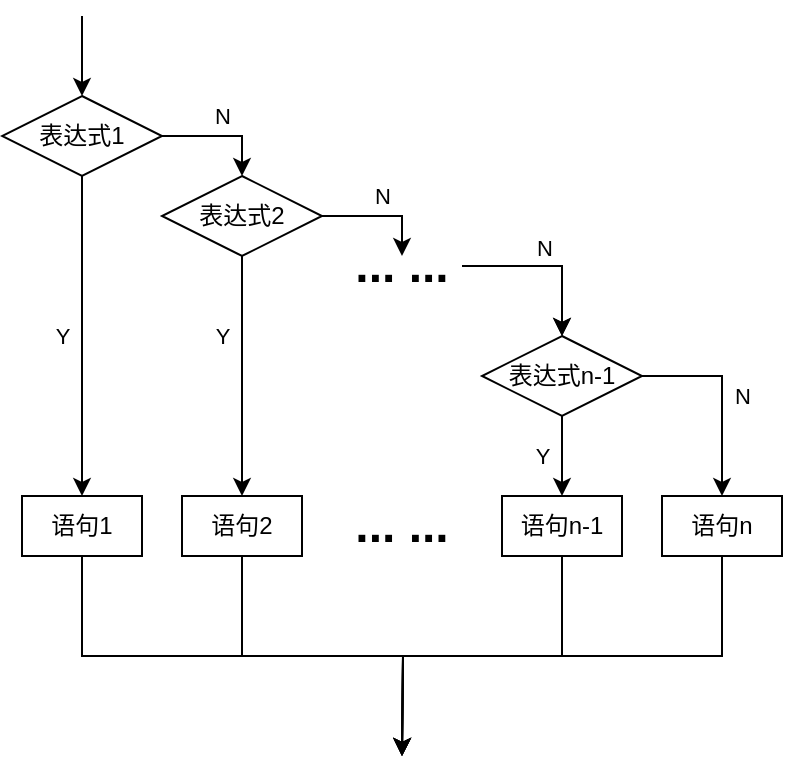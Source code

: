 <mxfile version="22.1.11" type="device">
  <diagram id="C5RBs43oDa-KdzZeNtuy" name="Page-1">
    <mxGraphModel dx="794" dy="519" grid="1" gridSize="10" guides="1" tooltips="1" connect="1" arrows="1" fold="1" page="1" pageScale="1" pageWidth="827" pageHeight="1169" math="0" shadow="0">
      <root>
        <mxCell id="WIyWlLk6GJQsqaUBKTNV-0" />
        <mxCell id="WIyWlLk6GJQsqaUBKTNV-1" parent="WIyWlLk6GJQsqaUBKTNV-0" />
        <mxCell id="a4RTaLbt71VQzcbkegdJ-7" value="Y" style="edgeStyle=orthogonalEdgeStyle;rounded=0;orthogonalLoop=1;jettySize=auto;html=1;exitX=0.5;exitY=1;exitDx=0;exitDy=0;entryX=0.5;entryY=0;entryDx=0;entryDy=0;labelBackgroundColor=none;" parent="WIyWlLk6GJQsqaUBKTNV-1" source="a4RTaLbt71VQzcbkegdJ-0" target="a4RTaLbt71VQzcbkegdJ-3" edge="1">
          <mxGeometry y="-10" relative="1" as="geometry">
            <mxPoint as="offset" />
          </mxGeometry>
        </mxCell>
        <mxCell id="a4RTaLbt71VQzcbkegdJ-16" value="N" style="edgeStyle=orthogonalEdgeStyle;rounded=0;orthogonalLoop=1;jettySize=auto;html=1;exitX=1;exitY=0.5;exitDx=0;exitDy=0;labelBackgroundColor=none;" parent="WIyWlLk6GJQsqaUBKTNV-1" source="a4RTaLbt71VQzcbkegdJ-0" target="a4RTaLbt71VQzcbkegdJ-1" edge="1">
          <mxGeometry y="10" relative="1" as="geometry">
            <mxPoint as="offset" />
          </mxGeometry>
        </mxCell>
        <mxCell id="a4RTaLbt71VQzcbkegdJ-0" value="表达式1" style="rhombus;whiteSpace=wrap;html=1;fillColor=none;" parent="WIyWlLk6GJQsqaUBKTNV-1" vertex="1">
          <mxGeometry x="200" y="120" width="80" height="40" as="geometry" />
        </mxCell>
        <mxCell id="a4RTaLbt71VQzcbkegdJ-8" value="Y" style="edgeStyle=orthogonalEdgeStyle;rounded=0;orthogonalLoop=1;jettySize=auto;html=1;exitX=0.5;exitY=1;exitDx=0;exitDy=0;entryX=0.5;entryY=0;entryDx=0;entryDy=0;labelBackgroundColor=none;" parent="WIyWlLk6GJQsqaUBKTNV-1" source="a4RTaLbt71VQzcbkegdJ-1" target="a4RTaLbt71VQzcbkegdJ-4" edge="1">
          <mxGeometry x="-0.333" y="-10" relative="1" as="geometry">
            <mxPoint as="offset" />
          </mxGeometry>
        </mxCell>
        <mxCell id="a4RTaLbt71VQzcbkegdJ-17" value="N" style="edgeStyle=orthogonalEdgeStyle;rounded=0;orthogonalLoop=1;jettySize=auto;html=1;exitX=1;exitY=0.5;exitDx=0;exitDy=0;labelBackgroundColor=none;" parent="WIyWlLk6GJQsqaUBKTNV-1" source="a4RTaLbt71VQzcbkegdJ-1" edge="1">
          <mxGeometry y="10" relative="1" as="geometry">
            <mxPoint x="400" y="200" as="targetPoint" />
            <Array as="points">
              <mxPoint x="400" y="180" />
            </Array>
            <mxPoint as="offset" />
          </mxGeometry>
        </mxCell>
        <mxCell id="a4RTaLbt71VQzcbkegdJ-1" value="表达式2" style="rhombus;whiteSpace=wrap;html=1;fillColor=none;" parent="WIyWlLk6GJQsqaUBKTNV-1" vertex="1">
          <mxGeometry x="280" y="160" width="80" height="40" as="geometry" />
        </mxCell>
        <mxCell id="a4RTaLbt71VQzcbkegdJ-14" value="Y" style="edgeStyle=orthogonalEdgeStyle;rounded=0;orthogonalLoop=1;jettySize=auto;html=1;exitX=0.5;exitY=1;exitDx=0;exitDy=0;entryX=0.5;entryY=0;entryDx=0;entryDy=0;labelBackgroundColor=none;" parent="WIyWlLk6GJQsqaUBKTNV-1" source="a4RTaLbt71VQzcbkegdJ-2" target="a4RTaLbt71VQzcbkegdJ-5" edge="1">
          <mxGeometry y="-10" relative="1" as="geometry">
            <mxPoint as="offset" />
          </mxGeometry>
        </mxCell>
        <mxCell id="a4RTaLbt71VQzcbkegdJ-15" value="N" style="edgeStyle=orthogonalEdgeStyle;rounded=0;orthogonalLoop=1;jettySize=auto;html=1;exitX=1;exitY=0.5;exitDx=0;exitDy=0;entryX=0.5;entryY=0;entryDx=0;entryDy=0;labelBackgroundColor=none;" parent="WIyWlLk6GJQsqaUBKTNV-1" source="a4RTaLbt71VQzcbkegdJ-2" target="a4RTaLbt71VQzcbkegdJ-12" edge="1">
          <mxGeometry y="10" relative="1" as="geometry">
            <mxPoint as="offset" />
          </mxGeometry>
        </mxCell>
        <mxCell id="a4RTaLbt71VQzcbkegdJ-2" value="表达式n-1" style="rhombus;whiteSpace=wrap;html=1;fillColor=none;" parent="WIyWlLk6GJQsqaUBKTNV-1" vertex="1">
          <mxGeometry x="440" y="240" width="80" height="40" as="geometry" />
        </mxCell>
        <mxCell id="a4RTaLbt71VQzcbkegdJ-9" style="edgeStyle=orthogonalEdgeStyle;rounded=0;orthogonalLoop=1;jettySize=auto;html=1;exitX=0.5;exitY=1;exitDx=0;exitDy=0;" parent="WIyWlLk6GJQsqaUBKTNV-1" source="a4RTaLbt71VQzcbkegdJ-3" edge="1">
          <mxGeometry relative="1" as="geometry">
            <mxPoint x="400" y="450" as="targetPoint" />
          </mxGeometry>
        </mxCell>
        <mxCell id="a4RTaLbt71VQzcbkegdJ-3" value="语句1" style="rounded=0;whiteSpace=wrap;html=1;fillColor=none;" parent="WIyWlLk6GJQsqaUBKTNV-1" vertex="1">
          <mxGeometry x="210" y="320" width="60" height="30" as="geometry" />
        </mxCell>
        <mxCell id="a4RTaLbt71VQzcbkegdJ-10" style="edgeStyle=orthogonalEdgeStyle;rounded=0;orthogonalLoop=1;jettySize=auto;html=1;exitX=0.5;exitY=1;exitDx=0;exitDy=0;" parent="WIyWlLk6GJQsqaUBKTNV-1" source="a4RTaLbt71VQzcbkegdJ-4" edge="1">
          <mxGeometry relative="1" as="geometry">
            <mxPoint x="400" y="450" as="targetPoint" />
          </mxGeometry>
        </mxCell>
        <mxCell id="a4RTaLbt71VQzcbkegdJ-4" value="语句2" style="rounded=0;whiteSpace=wrap;html=1;fillColor=none;" parent="WIyWlLk6GJQsqaUBKTNV-1" vertex="1">
          <mxGeometry x="290" y="320" width="60" height="30" as="geometry" />
        </mxCell>
        <mxCell id="a4RTaLbt71VQzcbkegdJ-11" style="edgeStyle=orthogonalEdgeStyle;rounded=0;orthogonalLoop=1;jettySize=auto;html=1;exitX=0.5;exitY=1;exitDx=0;exitDy=0;" parent="WIyWlLk6GJQsqaUBKTNV-1" source="a4RTaLbt71VQzcbkegdJ-5" edge="1">
          <mxGeometry relative="1" as="geometry">
            <mxPoint x="400" y="450" as="targetPoint" />
          </mxGeometry>
        </mxCell>
        <mxCell id="a4RTaLbt71VQzcbkegdJ-5" value="语句n-1" style="rounded=0;whiteSpace=wrap;html=1;fillColor=none;" parent="WIyWlLk6GJQsqaUBKTNV-1" vertex="1">
          <mxGeometry x="450" y="320" width="60" height="30" as="geometry" />
        </mxCell>
        <mxCell id="a4RTaLbt71VQzcbkegdJ-6" value="" style="endArrow=classic;html=1;rounded=0;" parent="WIyWlLk6GJQsqaUBKTNV-1" target="a4RTaLbt71VQzcbkegdJ-0" edge="1">
          <mxGeometry width="50" height="50" relative="1" as="geometry">
            <mxPoint x="240" y="80" as="sourcePoint" />
            <mxPoint x="430" y="250" as="targetPoint" />
          </mxGeometry>
        </mxCell>
        <mxCell id="a4RTaLbt71VQzcbkegdJ-13" style="edgeStyle=orthogonalEdgeStyle;rounded=0;orthogonalLoop=1;jettySize=auto;html=1;exitX=0.5;exitY=1;exitDx=0;exitDy=0;" parent="WIyWlLk6GJQsqaUBKTNV-1" source="a4RTaLbt71VQzcbkegdJ-12" edge="1">
          <mxGeometry relative="1" as="geometry">
            <mxPoint x="400" y="450" as="targetPoint" />
          </mxGeometry>
        </mxCell>
        <mxCell id="a4RTaLbt71VQzcbkegdJ-12" value="语句n" style="rounded=0;whiteSpace=wrap;html=1;fillColor=none;" parent="WIyWlLk6GJQsqaUBKTNV-1" vertex="1">
          <mxGeometry x="530" y="320" width="60" height="30" as="geometry" />
        </mxCell>
        <mxCell id="a4RTaLbt71VQzcbkegdJ-19" style="edgeStyle=orthogonalEdgeStyle;rounded=0;orthogonalLoop=1;jettySize=auto;html=1;entryX=0.5;entryY=0;entryDx=0;entryDy=0;" parent="WIyWlLk6GJQsqaUBKTNV-1" source="a4RTaLbt71VQzcbkegdJ-18" target="a4RTaLbt71VQzcbkegdJ-2" edge="1">
          <mxGeometry relative="1" as="geometry" />
        </mxCell>
        <mxCell id="a4RTaLbt71VQzcbkegdJ-20" value="N" style="edgeStyle=orthogonalEdgeStyle;rounded=0;orthogonalLoop=1;jettySize=auto;html=1;labelBackgroundColor=none;" parent="WIyWlLk6GJQsqaUBKTNV-1" source="a4RTaLbt71VQzcbkegdJ-18" target="a4RTaLbt71VQzcbkegdJ-2" edge="1">
          <mxGeometry x="-0.035" y="9" relative="1" as="geometry">
            <Array as="points">
              <mxPoint x="480" y="205" />
            </Array>
            <mxPoint as="offset" />
          </mxGeometry>
        </mxCell>
        <mxCell id="a4RTaLbt71VQzcbkegdJ-18" value="&lt;b&gt;&lt;font style=&quot;font-size: 24px;&quot;&gt;... ...&lt;/font&gt;&lt;/b&gt;" style="text;html=1;strokeColor=none;fillColor=none;align=center;verticalAlign=middle;whiteSpace=wrap;rounded=0;" parent="WIyWlLk6GJQsqaUBKTNV-1" vertex="1">
          <mxGeometry x="370" y="190" width="60" height="30" as="geometry" />
        </mxCell>
        <mxCell id="a4RTaLbt71VQzcbkegdJ-21" value="&lt;b&gt;&lt;font style=&quot;font-size: 24px;&quot;&gt;... ...&lt;/font&gt;&lt;/b&gt;" style="text;html=1;strokeColor=none;fillColor=none;align=center;verticalAlign=middle;whiteSpace=wrap;rounded=0;" parent="WIyWlLk6GJQsqaUBKTNV-1" vertex="1">
          <mxGeometry x="370" y="320" width="60" height="30" as="geometry" />
        </mxCell>
        <mxCell id="a4RTaLbt71VQzcbkegdJ-22" style="edgeStyle=orthogonalEdgeStyle;rounded=0;orthogonalLoop=1;jettySize=auto;html=1;exitX=0.5;exitY=1;exitDx=0;exitDy=0;" parent="WIyWlLk6GJQsqaUBKTNV-1" source="a4RTaLbt71VQzcbkegdJ-18" target="a4RTaLbt71VQzcbkegdJ-18" edge="1">
          <mxGeometry relative="1" as="geometry" />
        </mxCell>
      </root>
    </mxGraphModel>
  </diagram>
</mxfile>
